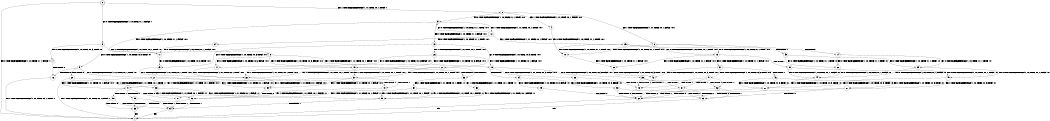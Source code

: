 digraph BCG {
size = "7, 10.5";
center = TRUE;
node [shape = circle];
0 [peripheries = 2];
0 -> 1 [label = "EX !0 !ATOMIC_EXCH_BRANCH (1, +0, TRUE, +1, 1, FALSE) !::"];
0 -> 2 [label = "EX !1 !ATOMIC_EXCH_BRANCH (1, +1, TRUE, +0, 1, TRUE) !::"];
0 -> 3 [label = "EX !0 !ATOMIC_EXCH_BRANCH (1, +0, TRUE, +1, 1, FALSE) !::"];
2 -> 4 [label = "EX !1 !ATOMIC_EXCH_BRANCH (1, +1, TRUE, +0, 1, FALSE) !:0:1:"];
2 -> 5 [label = "EX !0 !ATOMIC_EXCH_BRANCH (1, +0, TRUE, +1, 1, TRUE) !:0:1:"];
2 -> 6 [label = "EX !1 !ATOMIC_EXCH_BRANCH (1, +1, TRUE, +0, 1, FALSE) !:0:1:"];
3 -> 7 [label = "EX !0 !ATOMIC_EXCH_BRANCH (1, +0, TRUE, +0, 3, TRUE) !:0:"];
3 -> 8 [label = "EX !1 !ATOMIC_EXCH_BRANCH (1, +1, TRUE, +0, 1, TRUE) !:0:"];
3 -> 9 [label = "EX !0 !ATOMIC_EXCH_BRANCH (1, +0, TRUE, +0, 3, TRUE) !:0:"];
4 -> 10 [label = "EX !0 !ATOMIC_EXCH_BRANCH (1, +0, TRUE, +1, 1, TRUE) !:0:1:"];
5 -> 11 [label = "EX !0 !ATOMIC_EXCH_BRANCH (1, +0, TRUE, +1, 1, FALSE) !:0:1:"];
5 -> 12 [label = "EX !1 !ATOMIC_EXCH_BRANCH (1, +1, TRUE, +0, 1, TRUE) !:0:1:"];
5 -> 13 [label = "EX !0 !ATOMIC_EXCH_BRANCH (1, +0, TRUE, +1, 1, FALSE) !:0:1:"];
6 -> 10 [label = "EX !0 !ATOMIC_EXCH_BRANCH (1, +0, TRUE, +1, 1, TRUE) !:0:1:"];
6 -> 14 [label = "TERMINATE !1"];
6 -> 15 [label = "EX !0 !ATOMIC_EXCH_BRANCH (1, +0, TRUE, +1, 1, TRUE) !:0:1:"];
7 -> 16 [label = "TERMINATE !0"];
8 -> 17 [label = "EX !0 !ATOMIC_EXCH_BRANCH (1, +0, TRUE, +0, 3, FALSE) !:0:1:"];
8 -> 18 [label = "EX !1 !ATOMIC_EXCH_BRANCH (1, +1, TRUE, +0, 1, FALSE) !:0:1:"];
8 -> 19 [label = "EX !0 !ATOMIC_EXCH_BRANCH (1, +0, TRUE, +0, 3, FALSE) !:0:1:"];
9 -> 16 [label = "TERMINATE !0"];
9 -> 20 [label = "TERMINATE !0"];
9 -> 21 [label = "EX !1 !ATOMIC_EXCH_BRANCH (1, +1, TRUE, +0, 1, TRUE) !:0:"];
10 -> 22 [label = "EX !0 !ATOMIC_EXCH_BRANCH (1, +0, TRUE, +1, 1, FALSE) !:0:1:"];
11 -> 23 [label = "EX !0 !ATOMIC_EXCH_BRANCH (1, +0, TRUE, +0, 3, TRUE) !:0:1:"];
12 -> 24 [label = "EX !0 !ATOMIC_EXCH_BRANCH (1, +0, TRUE, +1, 1, TRUE) !:0:1:"];
12 -> 25 [label = "EX !1 !ATOMIC_EXCH_BRANCH (1, +1, TRUE, +0, 1, FALSE) !:0:1:"];
12 -> 5 [label = "EX !0 !ATOMIC_EXCH_BRANCH (1, +0, TRUE, +1, 1, TRUE) !:0:1:"];
13 -> 23 [label = "EX !0 !ATOMIC_EXCH_BRANCH (1, +0, TRUE, +0, 3, TRUE) !:0:1:"];
13 -> 26 [label = "EX !1 !ATOMIC_EXCH_BRANCH (1, +1, TRUE, +0, 1, TRUE) !:0:1:"];
13 -> 27 [label = "EX !0 !ATOMIC_EXCH_BRANCH (1, +0, TRUE, +0, 3, TRUE) !:0:1:"];
14 -> 28 [label = "EX !0 !ATOMIC_EXCH_BRANCH (1, +0, TRUE, +1, 1, TRUE) !:0:"];
14 -> 29 [label = "EX !0 !ATOMIC_EXCH_BRANCH (1, +0, TRUE, +1, 1, TRUE) !:0:"];
15 -> 22 [label = "EX !0 !ATOMIC_EXCH_BRANCH (1, +0, TRUE, +1, 1, FALSE) !:0:1:"];
15 -> 30 [label = "TERMINATE !1"];
15 -> 31 [label = "EX !0 !ATOMIC_EXCH_BRANCH (1, +0, TRUE, +1, 1, FALSE) !:0:1:"];
16 -> 1 [label = "EX !1 !ATOMIC_EXCH_BRANCH (1, +1, TRUE, +0, 1, TRUE) !::"];
17 -> 32 [label = "EX !1 !ATOMIC_EXCH_BRANCH (1, +1, TRUE, +0, 1, TRUE) !:0:1:"];
18 -> 33 [label = "EX !0 !ATOMIC_EXCH_BRANCH (1, +0, TRUE, +0, 3, FALSE) !:0:1:"];
18 -> 34 [label = "TERMINATE !1"];
18 -> 35 [label = "EX !0 !ATOMIC_EXCH_BRANCH (1, +0, TRUE, +0, 3, FALSE) !:0:1:"];
19 -> 32 [label = "EX !1 !ATOMIC_EXCH_BRANCH (1, +1, TRUE, +0, 1, TRUE) !:0:1:"];
19 -> 36 [label = "TERMINATE !0"];
19 -> 37 [label = "EX !1 !ATOMIC_EXCH_BRANCH (1, +1, TRUE, +0, 1, TRUE) !:0:1:"];
20 -> 1 [label = "EX !1 !ATOMIC_EXCH_BRANCH (1, +1, TRUE, +0, 1, TRUE) !::"];
20 -> 38 [label = "EX !1 !ATOMIC_EXCH_BRANCH (1, +1, TRUE, +0, 1, TRUE) !::"];
21 -> 39 [label = "EX !1 !ATOMIC_EXCH_BRANCH (1, +1, TRUE, +0, 1, FALSE) !:0:1:"];
21 -> 40 [label = "TERMINATE !0"];
21 -> 41 [label = "EX !1 !ATOMIC_EXCH_BRANCH (1, +1, TRUE, +0, 1, FALSE) !:0:1:"];
22 -> 42 [label = "EX !0 !ATOMIC_EXCH_BRANCH (1, +0, TRUE, +0, 3, TRUE) !:0:1:"];
23 -> 32 [label = "EX !1 !ATOMIC_EXCH_BRANCH (1, +1, TRUE, +0, 1, TRUE) !:0:1:"];
24 -> 11 [label = "EX !0 !ATOMIC_EXCH_BRANCH (1, +0, TRUE, +1, 1, FALSE) !:0:1:"];
25 -> 10 [label = "EX !0 !ATOMIC_EXCH_BRANCH (1, +0, TRUE, +1, 1, TRUE) !:0:1:"];
25 -> 43 [label = "TERMINATE !1"];
25 -> 15 [label = "EX !0 !ATOMIC_EXCH_BRANCH (1, +0, TRUE, +1, 1, TRUE) !:0:1:"];
26 -> 17 [label = "EX !0 !ATOMIC_EXCH_BRANCH (1, +0, TRUE, +0, 3, FALSE) !:0:1:"];
26 -> 18 [label = "EX !1 !ATOMIC_EXCH_BRANCH (1, +1, TRUE, +0, 1, FALSE) !:0:1:"];
26 -> 19 [label = "EX !0 !ATOMIC_EXCH_BRANCH (1, +0, TRUE, +0, 3, FALSE) !:0:1:"];
27 -> 32 [label = "EX !1 !ATOMIC_EXCH_BRANCH (1, +1, TRUE, +0, 1, TRUE) !:0:1:"];
27 -> 36 [label = "TERMINATE !0"];
27 -> 37 [label = "EX !1 !ATOMIC_EXCH_BRANCH (1, +1, TRUE, +0, 1, TRUE) !:0:1:"];
28 -> 44 [label = "EX !0 !ATOMIC_EXCH_BRANCH (1, +0, TRUE, +1, 1, FALSE) !:0:"];
29 -> 44 [label = "EX !0 !ATOMIC_EXCH_BRANCH (1, +0, TRUE, +1, 1, FALSE) !:0:"];
29 -> 45 [label = "EX !0 !ATOMIC_EXCH_BRANCH (1, +0, TRUE, +1, 1, FALSE) !:0:"];
30 -> 44 [label = "EX !0 !ATOMIC_EXCH_BRANCH (1, +0, TRUE, +1, 1, FALSE) !:0:"];
30 -> 45 [label = "EX !0 !ATOMIC_EXCH_BRANCH (1, +0, TRUE, +1, 1, FALSE) !:0:"];
31 -> 42 [label = "EX !0 !ATOMIC_EXCH_BRANCH (1, +0, TRUE, +0, 3, TRUE) !:0:1:"];
31 -> 46 [label = "TERMINATE !1"];
31 -> 47 [label = "EX !0 !ATOMIC_EXCH_BRANCH (1, +0, TRUE, +0, 3, TRUE) !:0:1:"];
32 -> 39 [label = "EX !1 !ATOMIC_EXCH_BRANCH (1, +1, TRUE, +0, 1, FALSE) !:0:1:"];
33 -> 48 [label = "TERMINATE !0"];
34 -> 49 [label = "EX !0 !ATOMIC_EXCH_BRANCH (1, +0, TRUE, +0, 3, FALSE) !:0:"];
34 -> 50 [label = "EX !0 !ATOMIC_EXCH_BRANCH (1, +0, TRUE, +0, 3, FALSE) !:0:"];
35 -> 48 [label = "TERMINATE !0"];
35 -> 51 [label = "TERMINATE !1"];
35 -> 52 [label = "TERMINATE !0"];
36 -> 53 [label = "EX !1 !ATOMIC_EXCH_BRANCH (1, +1, TRUE, +0, 1, TRUE) !:1:"];
36 -> 54 [label = "EX !1 !ATOMIC_EXCH_BRANCH (1, +1, TRUE, +0, 1, TRUE) !:1:"];
37 -> 39 [label = "EX !1 !ATOMIC_EXCH_BRANCH (1, +1, TRUE, +0, 1, FALSE) !:0:1:"];
37 -> 40 [label = "TERMINATE !0"];
37 -> 41 [label = "EX !1 !ATOMIC_EXCH_BRANCH (1, +1, TRUE, +0, 1, FALSE) !:0:1:"];
38 -> 55 [label = "EX !1 !ATOMIC_EXCH_BRANCH (1, +1, TRUE, +0, 1, FALSE) !:1:"];
38 -> 56 [label = "EX !1 !ATOMIC_EXCH_BRANCH (1, +1, TRUE, +0, 1, FALSE) !:1:"];
39 -> 57 [label = "TERMINATE !0"];
40 -> 55 [label = "EX !1 !ATOMIC_EXCH_BRANCH (1, +1, TRUE, +0, 1, FALSE) !:1:"];
40 -> 56 [label = "EX !1 !ATOMIC_EXCH_BRANCH (1, +1, TRUE, +0, 1, FALSE) !:1:"];
41 -> 57 [label = "TERMINATE !0"];
41 -> 58 [label = "TERMINATE !1"];
41 -> 59 [label = "TERMINATE !0"];
42 -> 48 [label = "TERMINATE !0"];
43 -> 28 [label = "EX !0 !ATOMIC_EXCH_BRANCH (1, +0, TRUE, +1, 1, TRUE) !:0:"];
43 -> 29 [label = "EX !0 !ATOMIC_EXCH_BRANCH (1, +0, TRUE, +1, 1, TRUE) !:0:"];
44 -> 60 [label = "EX !0 !ATOMIC_EXCH_BRANCH (1, +0, TRUE, +0, 3, TRUE) !:0:"];
45 -> 60 [label = "EX !0 !ATOMIC_EXCH_BRANCH (1, +0, TRUE, +0, 3, TRUE) !:0:"];
45 -> 61 [label = "EX !0 !ATOMIC_EXCH_BRANCH (1, +0, TRUE, +0, 3, TRUE) !:0:"];
46 -> 60 [label = "EX !0 !ATOMIC_EXCH_BRANCH (1, +0, TRUE, +0, 3, TRUE) !:0:"];
46 -> 61 [label = "EX !0 !ATOMIC_EXCH_BRANCH (1, +0, TRUE, +0, 3, TRUE) !:0:"];
47 -> 48 [label = "TERMINATE !0"];
47 -> 51 [label = "TERMINATE !1"];
47 -> 52 [label = "TERMINATE !0"];
48 -> 62 [label = "TERMINATE !1"];
49 -> 62 [label = "TERMINATE !0"];
50 -> 62 [label = "TERMINATE !0"];
50 -> 63 [label = "TERMINATE !0"];
51 -> 62 [label = "TERMINATE !0"];
51 -> 63 [label = "TERMINATE !0"];
52 -> 62 [label = "TERMINATE !1"];
52 -> 63 [label = "TERMINATE !1"];
53 -> 55 [label = "EX !1 !ATOMIC_EXCH_BRANCH (1, +1, TRUE, +0, 1, FALSE) !:1:"];
54 -> 55 [label = "EX !1 !ATOMIC_EXCH_BRANCH (1, +1, TRUE, +0, 1, FALSE) !:1:"];
54 -> 56 [label = "EX !1 !ATOMIC_EXCH_BRANCH (1, +1, TRUE, +0, 1, FALSE) !:1:"];
55 -> 64 [label = "TERMINATE !1"];
56 -> 64 [label = "TERMINATE !1"];
56 -> 65 [label = "TERMINATE !1"];
57 -> 64 [label = "TERMINATE !1"];
58 -> 64 [label = "TERMINATE !0"];
58 -> 65 [label = "TERMINATE !0"];
59 -> 64 [label = "TERMINATE !1"];
59 -> 65 [label = "TERMINATE !1"];
60 -> 62 [label = "TERMINATE !0"];
61 -> 62 [label = "TERMINATE !0"];
61 -> 63 [label = "TERMINATE !0"];
62 -> 1 [label = "exit"];
63 -> 1 [label = "exit"];
64 -> 1 [label = "exit"];
65 -> 1 [label = "exit"];
}
